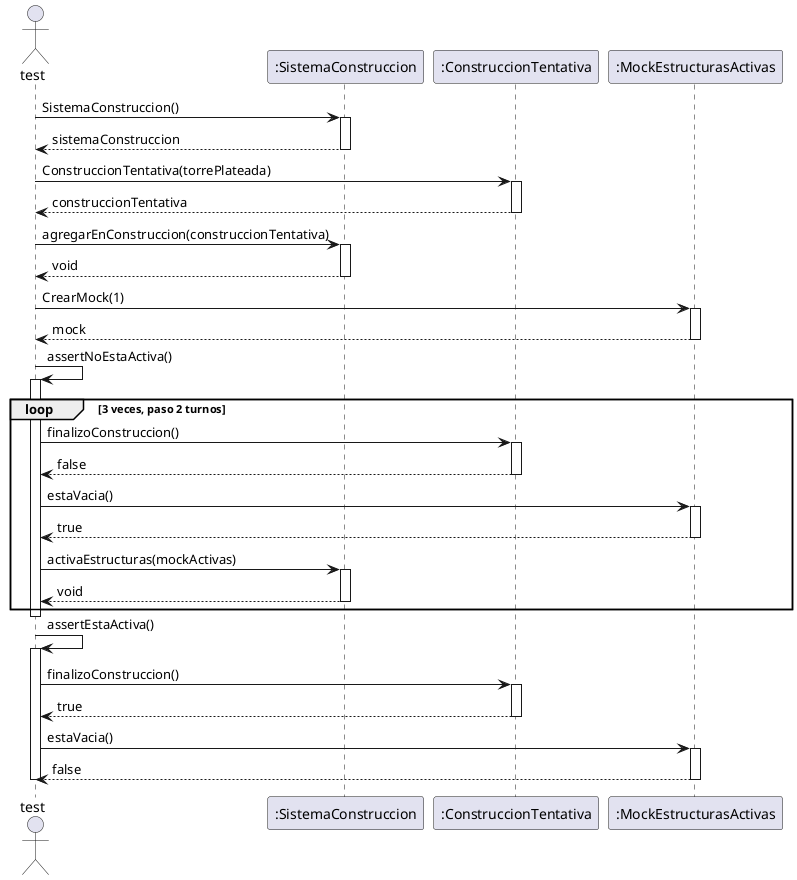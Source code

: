 @startuml

Actor test as sis
participant ":SistemaConstruccion" as builder
participant ":ConstruccionTentativa" as placing
participant ":MockEstructurasActivas" as activas

sis-> builder: SistemaConstruccion()
activate builder

builder --> sis : sistemaConstruccion
deactivate builder


sis->placing : ConstruccionTentativa(torrePlateada)
activate placing
placing--> sis: construccionTentativa
deactivate placing

sis-> builder: agregarEnConstruccion(construccionTentativa)
activate builder


builder --> sis : void
deactivate builder

sis->activas: CrearMock(1)
activate activas
activas--> sis:  mock
deactivate activas

sis->sis: assertNoEstaActiva()
activate sis

loop 3 veces, paso 2 turnos
sis->placing: finalizoConstruccion()
activate placing
placing --> sis: false
deactivate placing 


sis->activas: estaVacia()
activate activas
activas --> sis: true
deactivate activas

sis->builder: activaEstructuras(mockActivas)
activate builder
builder-->sis: void
deactivate builder
end
deactivate sis







sis->sis: assertEstaActiva()
activate sis
sis->placing: finalizoConstruccion()
activate placing
placing --> sis: true
deactivate placing 


sis->activas: estaVacia()
activate activas
activas --> sis: false
deactivate activas
deactivate sis









@enduml
